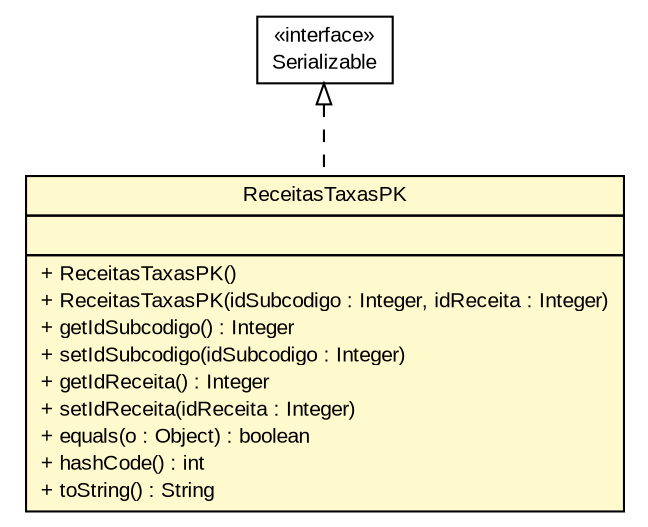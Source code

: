 #!/usr/local/bin/dot
#
# Class diagram 
# Generated by UMLGraph version R5_6 (http://www.umlgraph.org/)
#

digraph G {
	edge [fontname="arial",fontsize=10,labelfontname="arial",labelfontsize=10];
	node [fontname="arial",fontsize=10,shape=plaintext];
	nodesep=0.25;
	ranksep=0.5;
	// br.gov.to.sefaz.arr.persistence.entity.ReceitasTaxasPK
	c924171 [label=<<table title="br.gov.to.sefaz.arr.persistence.entity.ReceitasTaxasPK" border="0" cellborder="1" cellspacing="0" cellpadding="2" port="p" bgcolor="lemonChiffon" href="./ReceitasTaxasPK.html">
		<tr><td><table border="0" cellspacing="0" cellpadding="1">
<tr><td align="center" balign="center"> ReceitasTaxasPK </td></tr>
		</table></td></tr>
		<tr><td><table border="0" cellspacing="0" cellpadding="1">
<tr><td align="left" balign="left">  </td></tr>
		</table></td></tr>
		<tr><td><table border="0" cellspacing="0" cellpadding="1">
<tr><td align="left" balign="left"> + ReceitasTaxasPK() </td></tr>
<tr><td align="left" balign="left"> + ReceitasTaxasPK(idSubcodigo : Integer, idReceita : Integer) </td></tr>
<tr><td align="left" balign="left"> + getIdSubcodigo() : Integer </td></tr>
<tr><td align="left" balign="left"> + setIdSubcodigo(idSubcodigo : Integer) </td></tr>
<tr><td align="left" balign="left"> + getIdReceita() : Integer </td></tr>
<tr><td align="left" balign="left"> + setIdReceita(idReceita : Integer) </td></tr>
<tr><td align="left" balign="left"> + equals(o : Object) : boolean </td></tr>
<tr><td align="left" balign="left"> + hashCode() : int </td></tr>
<tr><td align="left" balign="left"> + toString() : String </td></tr>
		</table></td></tr>
		</table>>, URL="./ReceitasTaxasPK.html", fontname="arial", fontcolor="black", fontsize=10.0];
	//br.gov.to.sefaz.arr.persistence.entity.ReceitasTaxasPK implements java.io.Serializable
	c924479:p -> c924171:p [dir=back,arrowtail=empty,style=dashed];
	// java.io.Serializable
	c924479 [label=<<table title="java.io.Serializable" border="0" cellborder="1" cellspacing="0" cellpadding="2" port="p" href="http://java.sun.com/j2se/1.4.2/docs/api/java/io/Serializable.html">
		<tr><td><table border="0" cellspacing="0" cellpadding="1">
<tr><td align="center" balign="center"> &#171;interface&#187; </td></tr>
<tr><td align="center" balign="center"> Serializable </td></tr>
		</table></td></tr>
		</table>>, URL="http://java.sun.com/j2se/1.4.2/docs/api/java/io/Serializable.html", fontname="arial", fontcolor="black", fontsize=10.0];
}

